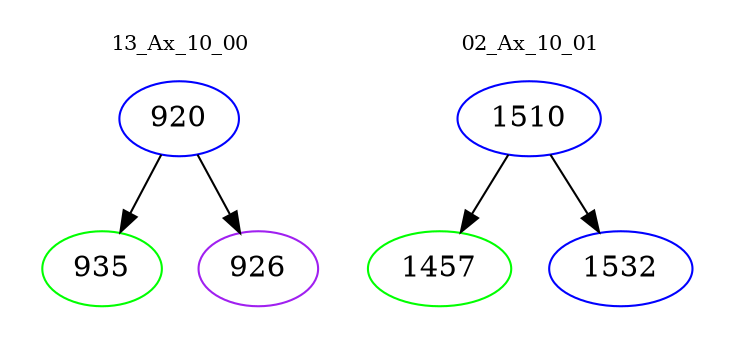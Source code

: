 digraph{
subgraph cluster_0 {
color = white
label = "13_Ax_10_00";
fontsize=10;
T0_920 [label="920", color="blue"]
T0_920 -> T0_935 [color="black"]
T0_935 [label="935", color="green"]
T0_920 -> T0_926 [color="black"]
T0_926 [label="926", color="purple"]
}
subgraph cluster_1 {
color = white
label = "02_Ax_10_01";
fontsize=10;
T1_1510 [label="1510", color="blue"]
T1_1510 -> T1_1457 [color="black"]
T1_1457 [label="1457", color="green"]
T1_1510 -> T1_1532 [color="black"]
T1_1532 [label="1532", color="blue"]
}
}
